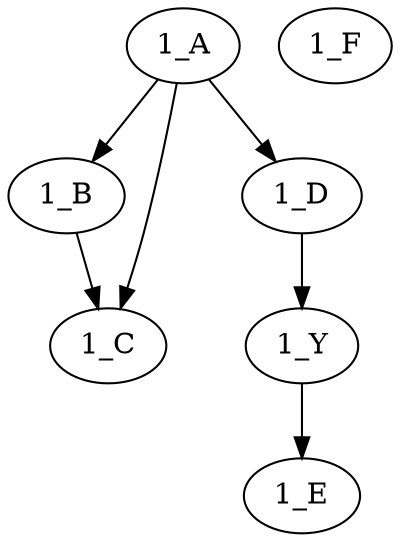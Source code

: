 digraph D {
  "1_A"
  "1_B"
  "1_C"
  "1_F"
  "1_D"
  "1_E"
  "1_Y"

  "1_A" -> "1_B"
  "1_A" -> "1_C"
  "1_A" -> "1_D"
  "1_B" -> "1_C"
  "1_D" -> "1_Y"
  "1_Y" -> "1_E"
}
